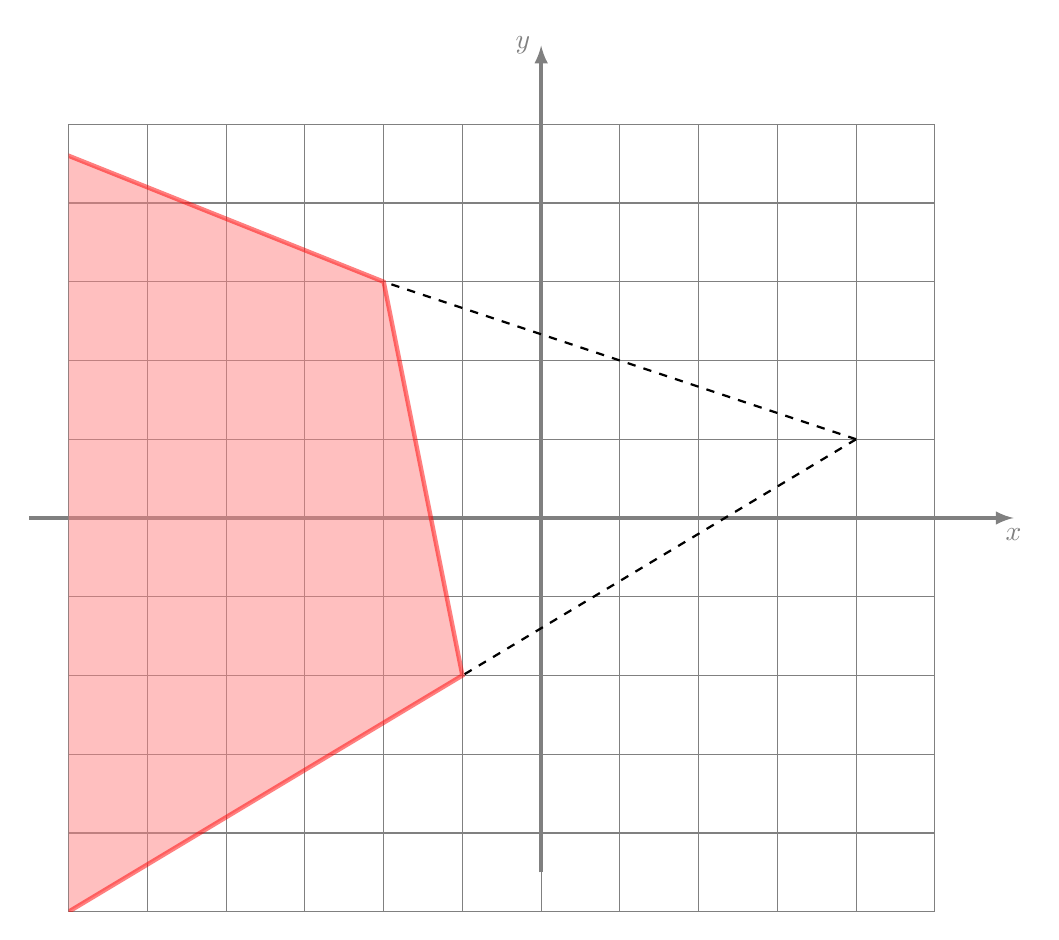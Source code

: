\begin{tikzpicture}[scale=1]

\draw[->,>=latex, very thick,gray] (-6.5,0)--(6,0) node[below] {$x$};
\draw[->,>=latex, very thick, gray] (0,-4.5)--(0,6) node[left] {$y$};
\draw[gray,thin] (-6,-5) grid (5,5);

\draw[thick,dashed] (4,1)--(-2,3);
\draw[thick,dashed] (4,1)--(-1,-2);

\begin{scope}[even odd rule]
\clip (-6,-5) rectangle (5,5);
\filldraw[red,ultra thick,fill=red!50,opacity=0.5] (-7,-6)--(-6,-5)--(-1,-2) -- (-2,3) -- (-7,5) -- cycle;
\end{scope}

\end{tikzpicture}